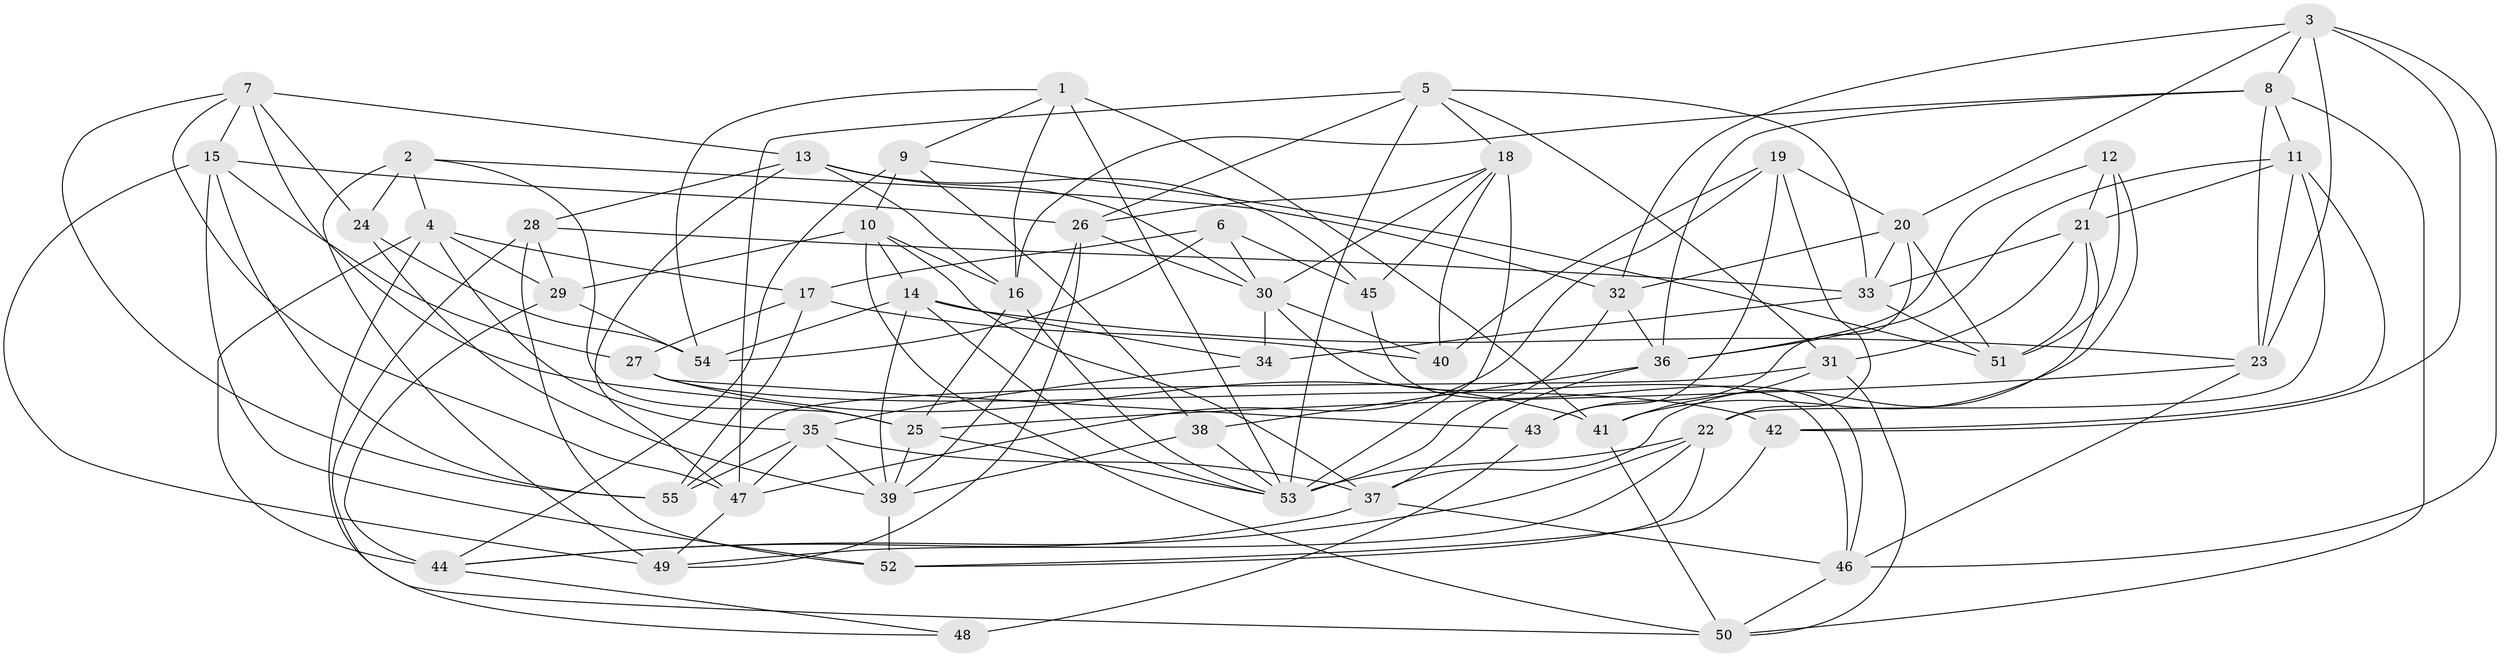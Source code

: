 // original degree distribution, {4: 1.0}
// Generated by graph-tools (version 1.1) at 2025/03/03/09/25 03:03:10]
// undirected, 55 vertices, 149 edges
graph export_dot {
graph [start="1"]
  node [color=gray90,style=filled];
  1;
  2;
  3;
  4;
  5;
  6;
  7;
  8;
  9;
  10;
  11;
  12;
  13;
  14;
  15;
  16;
  17;
  18;
  19;
  20;
  21;
  22;
  23;
  24;
  25;
  26;
  27;
  28;
  29;
  30;
  31;
  32;
  33;
  34;
  35;
  36;
  37;
  38;
  39;
  40;
  41;
  42;
  43;
  44;
  45;
  46;
  47;
  48;
  49;
  50;
  51;
  52;
  53;
  54;
  55;
  1 -- 9 [weight=1.0];
  1 -- 16 [weight=1.0];
  1 -- 41 [weight=2.0];
  1 -- 53 [weight=1.0];
  1 -- 54 [weight=1.0];
  2 -- 4 [weight=1.0];
  2 -- 24 [weight=1.0];
  2 -- 25 [weight=1.0];
  2 -- 32 [weight=1.0];
  2 -- 49 [weight=2.0];
  3 -- 8 [weight=1.0];
  3 -- 20 [weight=1.0];
  3 -- 23 [weight=1.0];
  3 -- 32 [weight=1.0];
  3 -- 42 [weight=1.0];
  3 -- 46 [weight=1.0];
  4 -- 17 [weight=1.0];
  4 -- 29 [weight=1.0];
  4 -- 35 [weight=1.0];
  4 -- 44 [weight=1.0];
  4 -- 50 [weight=1.0];
  5 -- 18 [weight=1.0];
  5 -- 26 [weight=1.0];
  5 -- 31 [weight=1.0];
  5 -- 33 [weight=1.0];
  5 -- 47 [weight=1.0];
  5 -- 53 [weight=1.0];
  6 -- 17 [weight=2.0];
  6 -- 30 [weight=2.0];
  6 -- 45 [weight=1.0];
  6 -- 54 [weight=1.0];
  7 -- 13 [weight=1.0];
  7 -- 15 [weight=1.0];
  7 -- 24 [weight=1.0];
  7 -- 25 [weight=1.0];
  7 -- 47 [weight=1.0];
  7 -- 55 [weight=1.0];
  8 -- 11 [weight=1.0];
  8 -- 16 [weight=1.0];
  8 -- 23 [weight=1.0];
  8 -- 36 [weight=1.0];
  8 -- 50 [weight=1.0];
  9 -- 10 [weight=1.0];
  9 -- 38 [weight=1.0];
  9 -- 44 [weight=1.0];
  9 -- 51 [weight=2.0];
  10 -- 14 [weight=1.0];
  10 -- 16 [weight=1.0];
  10 -- 29 [weight=1.0];
  10 -- 37 [weight=1.0];
  10 -- 50 [weight=1.0];
  11 -- 21 [weight=1.0];
  11 -- 22 [weight=1.0];
  11 -- 23 [weight=1.0];
  11 -- 36 [weight=1.0];
  11 -- 42 [weight=1.0];
  12 -- 21 [weight=1.0];
  12 -- 36 [weight=1.0];
  12 -- 41 [weight=1.0];
  12 -- 51 [weight=1.0];
  13 -- 16 [weight=1.0];
  13 -- 28 [weight=1.0];
  13 -- 30 [weight=1.0];
  13 -- 45 [weight=1.0];
  13 -- 47 [weight=1.0];
  14 -- 23 [weight=1.0];
  14 -- 34 [weight=1.0];
  14 -- 39 [weight=1.0];
  14 -- 53 [weight=1.0];
  14 -- 54 [weight=1.0];
  15 -- 26 [weight=1.0];
  15 -- 27 [weight=1.0];
  15 -- 49 [weight=1.0];
  15 -- 52 [weight=1.0];
  15 -- 55 [weight=1.0];
  16 -- 25 [weight=1.0];
  16 -- 53 [weight=1.0];
  17 -- 27 [weight=1.0];
  17 -- 40 [weight=1.0];
  17 -- 55 [weight=1.0];
  18 -- 26 [weight=1.0];
  18 -- 30 [weight=1.0];
  18 -- 40 [weight=1.0];
  18 -- 45 [weight=1.0];
  18 -- 53 [weight=1.0];
  19 -- 20 [weight=1.0];
  19 -- 22 [weight=1.0];
  19 -- 40 [weight=1.0];
  19 -- 43 [weight=2.0];
  19 -- 47 [weight=1.0];
  20 -- 32 [weight=1.0];
  20 -- 33 [weight=1.0];
  20 -- 43 [weight=1.0];
  20 -- 51 [weight=1.0];
  21 -- 31 [weight=1.0];
  21 -- 33 [weight=1.0];
  21 -- 37 [weight=1.0];
  21 -- 51 [weight=1.0];
  22 -- 44 [weight=1.0];
  22 -- 49 [weight=1.0];
  22 -- 52 [weight=1.0];
  22 -- 53 [weight=1.0];
  23 -- 25 [weight=1.0];
  23 -- 46 [weight=1.0];
  24 -- 39 [weight=1.0];
  24 -- 54 [weight=1.0];
  25 -- 39 [weight=1.0];
  25 -- 53 [weight=1.0];
  26 -- 30 [weight=1.0];
  26 -- 39 [weight=1.0];
  26 -- 49 [weight=1.0];
  27 -- 41 [weight=1.0];
  27 -- 42 [weight=2.0];
  27 -- 43 [weight=1.0];
  28 -- 29 [weight=1.0];
  28 -- 33 [weight=1.0];
  28 -- 48 [weight=1.0];
  28 -- 52 [weight=2.0];
  29 -- 44 [weight=1.0];
  29 -- 54 [weight=2.0];
  30 -- 34 [weight=1.0];
  30 -- 40 [weight=1.0];
  30 -- 46 [weight=1.0];
  31 -- 41 [weight=1.0];
  31 -- 50 [weight=1.0];
  31 -- 55 [weight=2.0];
  32 -- 36 [weight=1.0];
  32 -- 53 [weight=2.0];
  33 -- 34 [weight=1.0];
  33 -- 51 [weight=1.0];
  34 -- 35 [weight=1.0];
  35 -- 37 [weight=1.0];
  35 -- 39 [weight=1.0];
  35 -- 47 [weight=1.0];
  35 -- 55 [weight=1.0];
  36 -- 37 [weight=1.0];
  36 -- 38 [weight=1.0];
  37 -- 44 [weight=1.0];
  37 -- 46 [weight=1.0];
  38 -- 39 [weight=1.0];
  38 -- 53 [weight=1.0];
  39 -- 52 [weight=2.0];
  41 -- 50 [weight=1.0];
  42 -- 52 [weight=2.0];
  43 -- 48 [weight=2.0];
  44 -- 48 [weight=1.0];
  45 -- 46 [weight=1.0];
  46 -- 50 [weight=1.0];
  47 -- 49 [weight=1.0];
}
